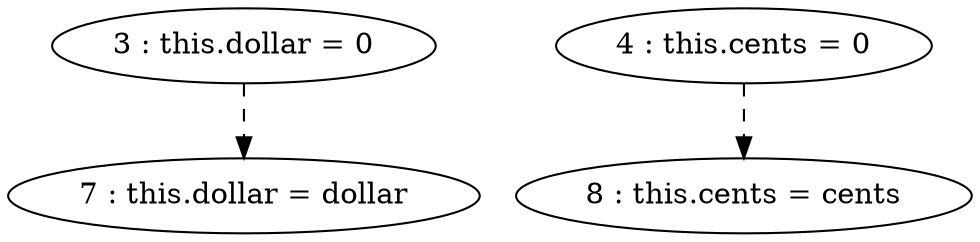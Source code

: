 digraph G {
"3 : this.dollar = 0"
"3 : this.dollar = 0" -> "7 : this.dollar = dollar" [style=dashed]
"4 : this.cents = 0"
"4 : this.cents = 0" -> "8 : this.cents = cents" [style=dashed]
"7 : this.dollar = dollar"
"8 : this.cents = cents"
}